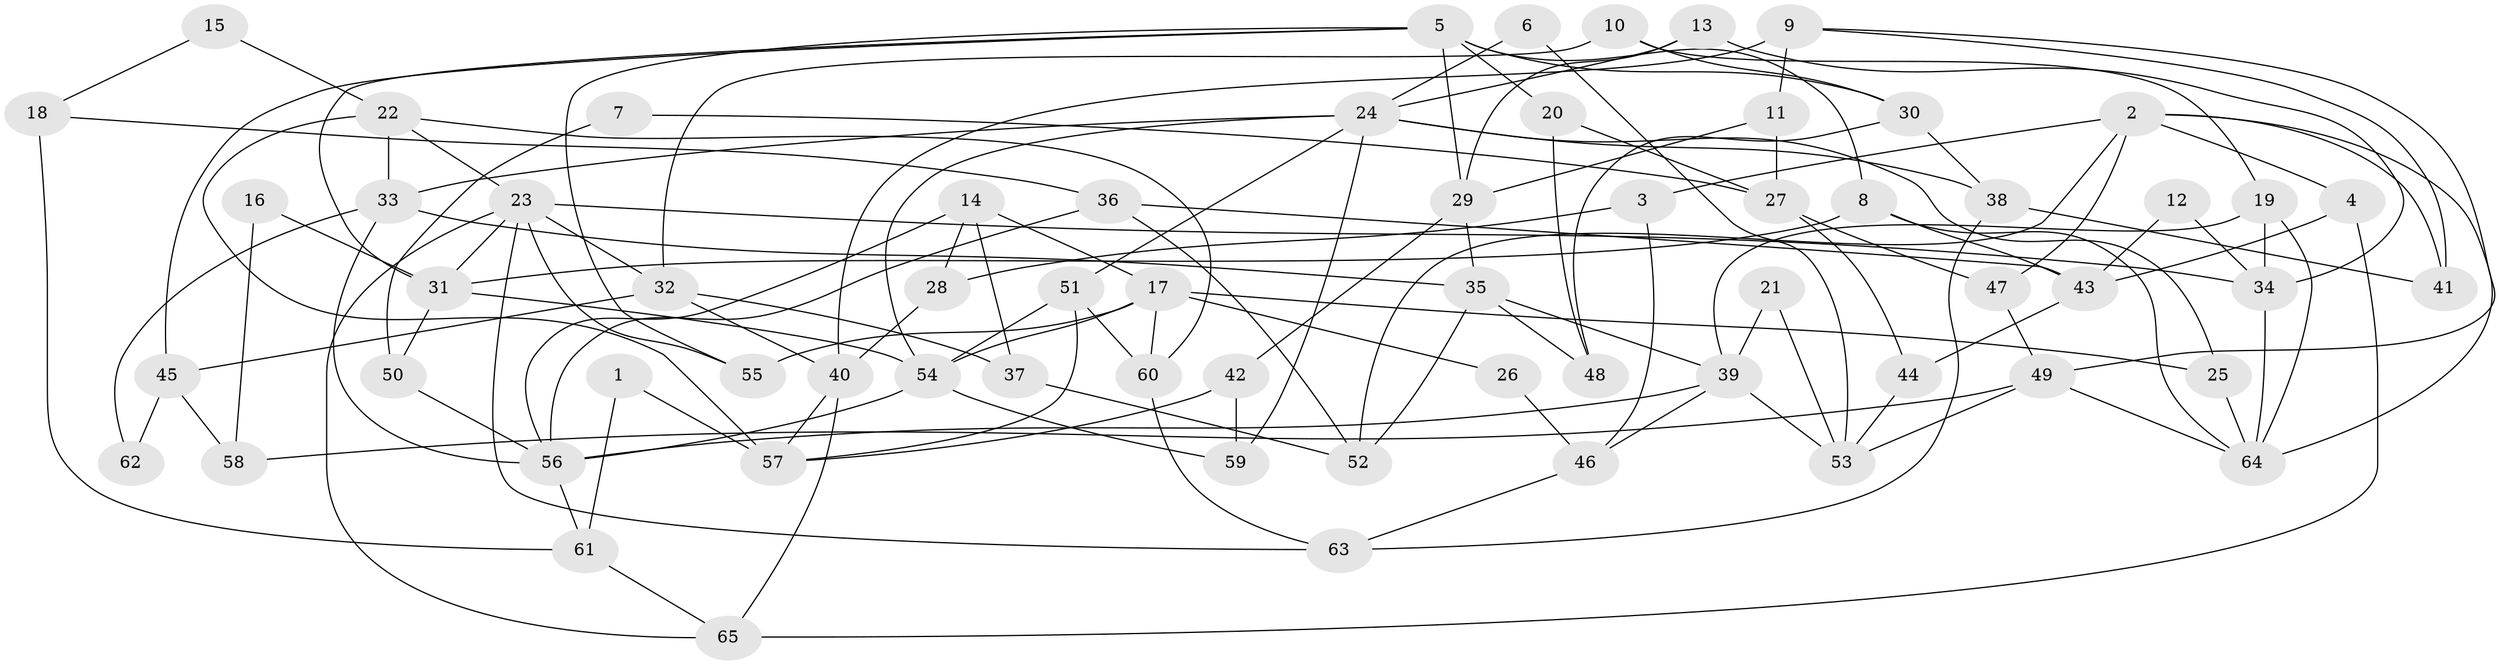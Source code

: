 // coarse degree distribution, {2: 0.15789473684210525, 10: 0.10526315789473684, 3: 0.21052631578947367, 9: 0.05263157894736842, 6: 0.05263157894736842, 11: 0.15789473684210525, 7: 0.05263157894736842, 5: 0.15789473684210525, 4: 0.05263157894736842}
// Generated by graph-tools (version 1.1) at 2025/18/03/04/25 18:18:37]
// undirected, 65 vertices, 130 edges
graph export_dot {
graph [start="1"]
  node [color=gray90,style=filled];
  1;
  2;
  3;
  4;
  5;
  6;
  7;
  8;
  9;
  10;
  11;
  12;
  13;
  14;
  15;
  16;
  17;
  18;
  19;
  20;
  21;
  22;
  23;
  24;
  25;
  26;
  27;
  28;
  29;
  30;
  31;
  32;
  33;
  34;
  35;
  36;
  37;
  38;
  39;
  40;
  41;
  42;
  43;
  44;
  45;
  46;
  47;
  48;
  49;
  50;
  51;
  52;
  53;
  54;
  55;
  56;
  57;
  58;
  59;
  60;
  61;
  62;
  63;
  64;
  65;
  1 -- 61;
  1 -- 57;
  2 -- 52;
  2 -- 64;
  2 -- 3;
  2 -- 4;
  2 -- 41;
  2 -- 47;
  3 -- 28;
  3 -- 46;
  4 -- 65;
  4 -- 43;
  5 -- 31;
  5 -- 55;
  5 -- 8;
  5 -- 20;
  5 -- 29;
  5 -- 30;
  5 -- 45;
  6 -- 53;
  6 -- 24;
  7 -- 50;
  7 -- 27;
  8 -- 64;
  8 -- 31;
  8 -- 43;
  9 -- 49;
  9 -- 41;
  9 -- 11;
  9 -- 40;
  10 -- 30;
  10 -- 19;
  10 -- 32;
  11 -- 29;
  11 -- 27;
  12 -- 43;
  12 -- 34;
  13 -- 24;
  13 -- 29;
  13 -- 34;
  14 -- 56;
  14 -- 17;
  14 -- 28;
  14 -- 37;
  15 -- 22;
  15 -- 18;
  16 -- 31;
  16 -- 58;
  17 -- 54;
  17 -- 60;
  17 -- 25;
  17 -- 26;
  17 -- 55;
  18 -- 61;
  18 -- 36;
  19 -- 34;
  19 -- 64;
  19 -- 39;
  20 -- 48;
  20 -- 27;
  21 -- 39;
  21 -- 53;
  22 -- 23;
  22 -- 33;
  22 -- 57;
  22 -- 60;
  23 -- 31;
  23 -- 63;
  23 -- 32;
  23 -- 34;
  23 -- 55;
  23 -- 65;
  24 -- 59;
  24 -- 54;
  24 -- 25;
  24 -- 33;
  24 -- 38;
  24 -- 51;
  25 -- 64;
  26 -- 46;
  27 -- 44;
  27 -- 47;
  28 -- 40;
  29 -- 35;
  29 -- 42;
  30 -- 38;
  30 -- 48;
  31 -- 54;
  31 -- 50;
  32 -- 37;
  32 -- 40;
  32 -- 45;
  33 -- 35;
  33 -- 56;
  33 -- 62;
  34 -- 64;
  35 -- 52;
  35 -- 39;
  35 -- 48;
  36 -- 56;
  36 -- 43;
  36 -- 52;
  37 -- 52;
  38 -- 63;
  38 -- 41;
  39 -- 53;
  39 -- 46;
  39 -- 56;
  40 -- 57;
  40 -- 65;
  42 -- 57;
  42 -- 59;
  43 -- 44;
  44 -- 53;
  45 -- 58;
  45 -- 62;
  46 -- 63;
  47 -- 49;
  49 -- 64;
  49 -- 53;
  49 -- 58;
  50 -- 56;
  51 -- 57;
  51 -- 54;
  51 -- 60;
  54 -- 56;
  54 -- 59;
  56 -- 61;
  60 -- 63;
  61 -- 65;
}
